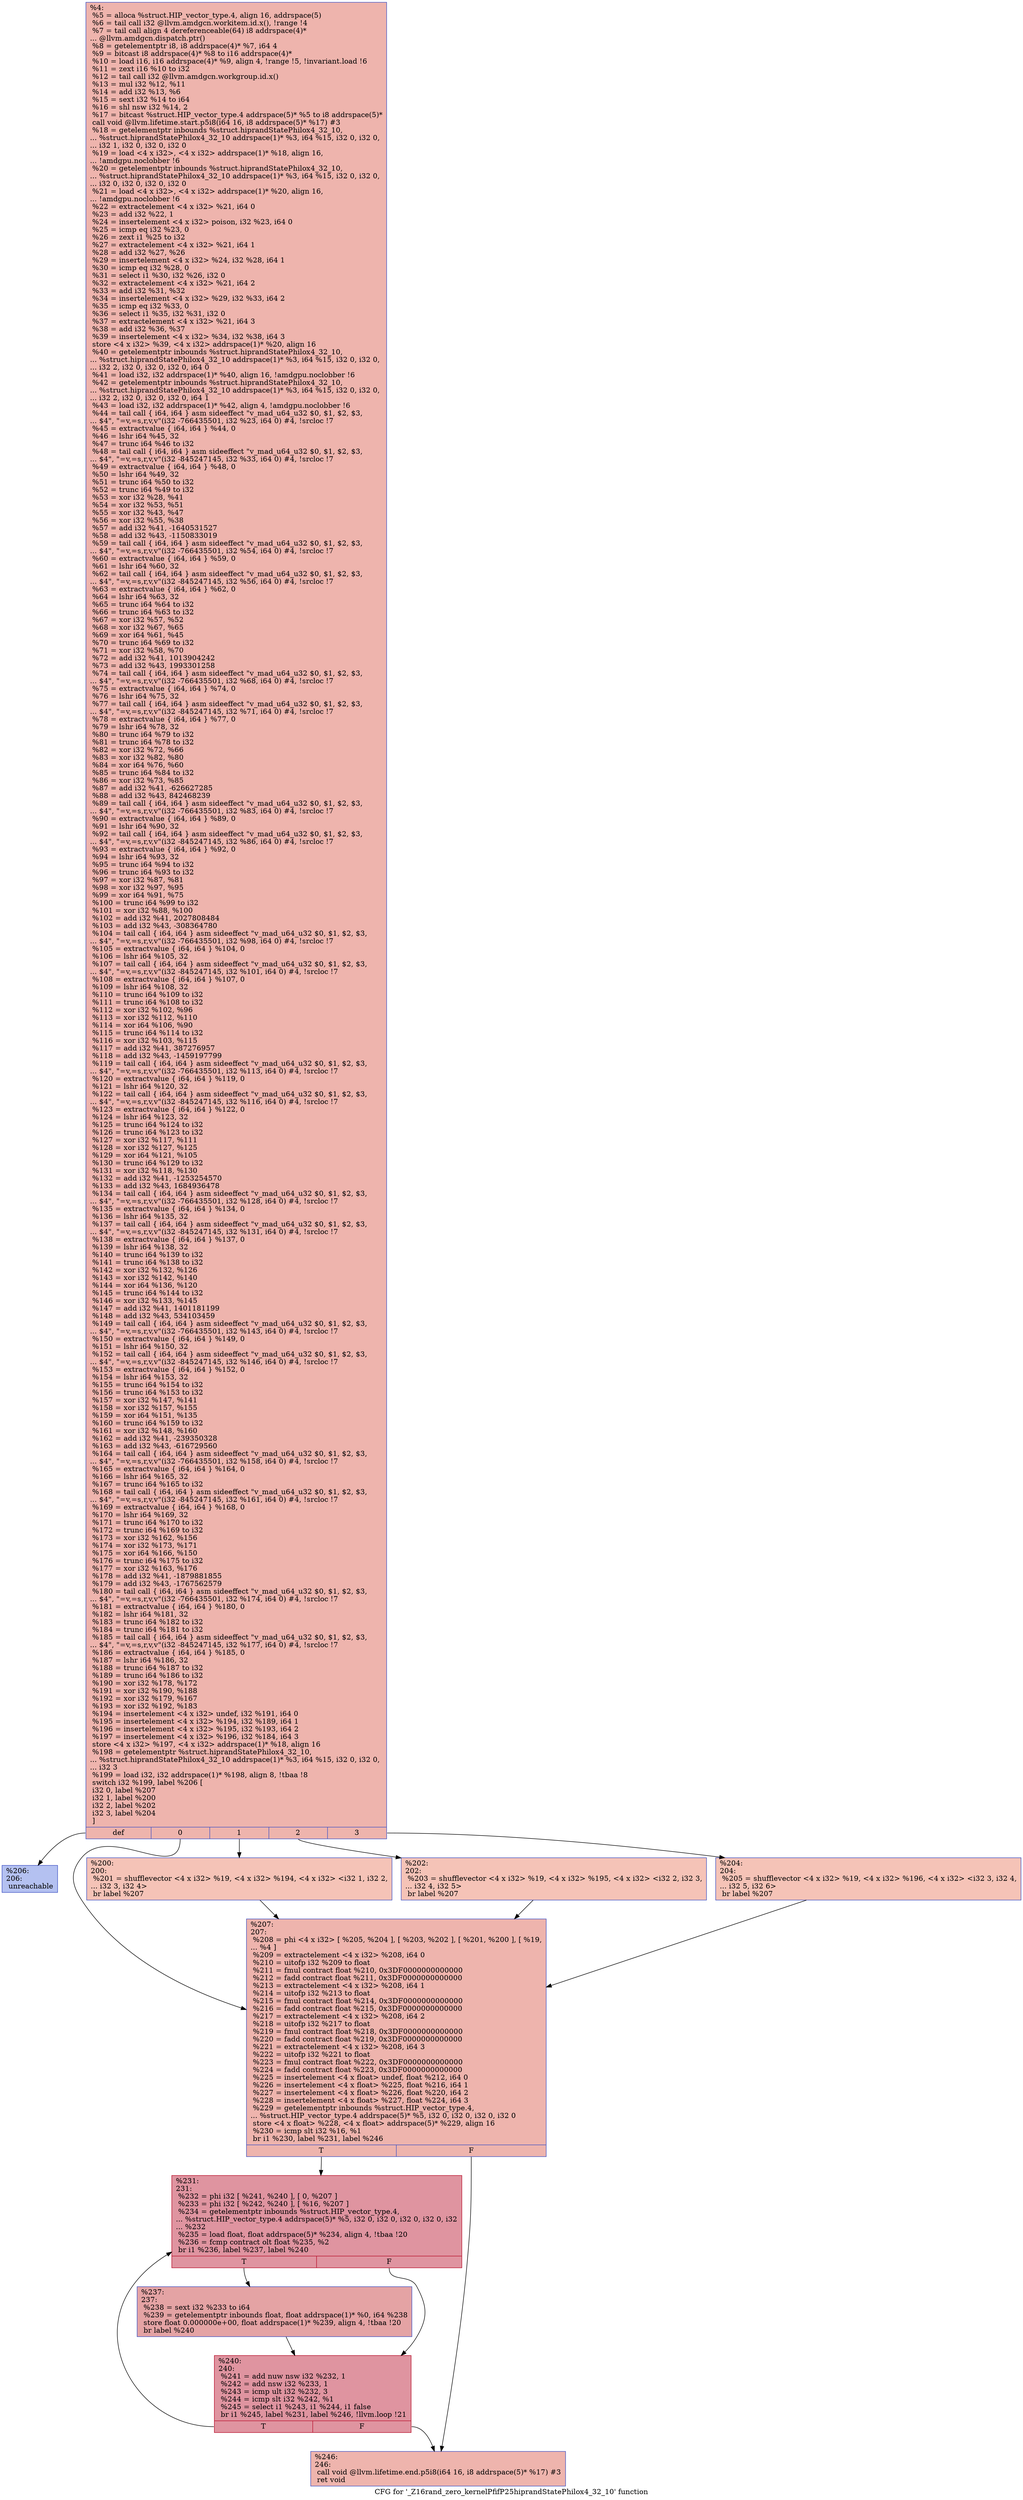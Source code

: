 digraph "CFG for '_Z16rand_zero_kernelPfifP25hiprandStatePhilox4_32_10' function" {
	label="CFG for '_Z16rand_zero_kernelPfifP25hiprandStatePhilox4_32_10' function";

	Node0x49f6640 [shape=record,color="#3d50c3ff", style=filled, fillcolor="#d8564670",label="{%4:\l  %5 = alloca %struct.HIP_vector_type.4, align 16, addrspace(5)\l  %6 = tail call i32 @llvm.amdgcn.workitem.id.x(), !range !4\l  %7 = tail call align 4 dereferenceable(64) i8 addrspace(4)*\l... @llvm.amdgcn.dispatch.ptr()\l  %8 = getelementptr i8, i8 addrspace(4)* %7, i64 4\l  %9 = bitcast i8 addrspace(4)* %8 to i16 addrspace(4)*\l  %10 = load i16, i16 addrspace(4)* %9, align 4, !range !5, !invariant.load !6\l  %11 = zext i16 %10 to i32\l  %12 = tail call i32 @llvm.amdgcn.workgroup.id.x()\l  %13 = mul i32 %12, %11\l  %14 = add i32 %13, %6\l  %15 = sext i32 %14 to i64\l  %16 = shl nsw i32 %14, 2\l  %17 = bitcast %struct.HIP_vector_type.4 addrspace(5)* %5 to i8 addrspace(5)*\l  call void @llvm.lifetime.start.p5i8(i64 16, i8 addrspace(5)* %17) #3\l  %18 = getelementptr inbounds %struct.hiprandStatePhilox4_32_10,\l... %struct.hiprandStatePhilox4_32_10 addrspace(1)* %3, i64 %15, i32 0, i32 0,\l... i32 1, i32 0, i32 0, i32 0\l  %19 = load \<4 x i32\>, \<4 x i32\> addrspace(1)* %18, align 16,\l... !amdgpu.noclobber !6\l  %20 = getelementptr inbounds %struct.hiprandStatePhilox4_32_10,\l... %struct.hiprandStatePhilox4_32_10 addrspace(1)* %3, i64 %15, i32 0, i32 0,\l... i32 0, i32 0, i32 0, i32 0\l  %21 = load \<4 x i32\>, \<4 x i32\> addrspace(1)* %20, align 16,\l... !amdgpu.noclobber !6\l  %22 = extractelement \<4 x i32\> %21, i64 0\l  %23 = add i32 %22, 1\l  %24 = insertelement \<4 x i32\> poison, i32 %23, i64 0\l  %25 = icmp eq i32 %23, 0\l  %26 = zext i1 %25 to i32\l  %27 = extractelement \<4 x i32\> %21, i64 1\l  %28 = add i32 %27, %26\l  %29 = insertelement \<4 x i32\> %24, i32 %28, i64 1\l  %30 = icmp eq i32 %28, 0\l  %31 = select i1 %30, i32 %26, i32 0\l  %32 = extractelement \<4 x i32\> %21, i64 2\l  %33 = add i32 %31, %32\l  %34 = insertelement \<4 x i32\> %29, i32 %33, i64 2\l  %35 = icmp eq i32 %33, 0\l  %36 = select i1 %35, i32 %31, i32 0\l  %37 = extractelement \<4 x i32\> %21, i64 3\l  %38 = add i32 %36, %37\l  %39 = insertelement \<4 x i32\> %34, i32 %38, i64 3\l  store \<4 x i32\> %39, \<4 x i32\> addrspace(1)* %20, align 16\l  %40 = getelementptr inbounds %struct.hiprandStatePhilox4_32_10,\l... %struct.hiprandStatePhilox4_32_10 addrspace(1)* %3, i64 %15, i32 0, i32 0,\l... i32 2, i32 0, i32 0, i32 0, i64 0\l  %41 = load i32, i32 addrspace(1)* %40, align 16, !amdgpu.noclobber !6\l  %42 = getelementptr inbounds %struct.hiprandStatePhilox4_32_10,\l... %struct.hiprandStatePhilox4_32_10 addrspace(1)* %3, i64 %15, i32 0, i32 0,\l... i32 2, i32 0, i32 0, i32 0, i64 1\l  %43 = load i32, i32 addrspace(1)* %42, align 4, !amdgpu.noclobber !6\l  %44 = tail call \{ i64, i64 \} asm sideeffect \"v_mad_u64_u32 $0, $1, $2, $3,\l... $4\", \"=v,=s,r,v,v\"(i32 -766435501, i32 %23, i64 0) #4, !srcloc !7\l  %45 = extractvalue \{ i64, i64 \} %44, 0\l  %46 = lshr i64 %45, 32\l  %47 = trunc i64 %46 to i32\l  %48 = tail call \{ i64, i64 \} asm sideeffect \"v_mad_u64_u32 $0, $1, $2, $3,\l... $4\", \"=v,=s,r,v,v\"(i32 -845247145, i32 %33, i64 0) #4, !srcloc !7\l  %49 = extractvalue \{ i64, i64 \} %48, 0\l  %50 = lshr i64 %49, 32\l  %51 = trunc i64 %50 to i32\l  %52 = trunc i64 %49 to i32\l  %53 = xor i32 %28, %41\l  %54 = xor i32 %53, %51\l  %55 = xor i32 %43, %47\l  %56 = xor i32 %55, %38\l  %57 = add i32 %41, -1640531527\l  %58 = add i32 %43, -1150833019\l  %59 = tail call \{ i64, i64 \} asm sideeffect \"v_mad_u64_u32 $0, $1, $2, $3,\l... $4\", \"=v,=s,r,v,v\"(i32 -766435501, i32 %54, i64 0) #4, !srcloc !7\l  %60 = extractvalue \{ i64, i64 \} %59, 0\l  %61 = lshr i64 %60, 32\l  %62 = tail call \{ i64, i64 \} asm sideeffect \"v_mad_u64_u32 $0, $1, $2, $3,\l... $4\", \"=v,=s,r,v,v\"(i32 -845247145, i32 %56, i64 0) #4, !srcloc !7\l  %63 = extractvalue \{ i64, i64 \} %62, 0\l  %64 = lshr i64 %63, 32\l  %65 = trunc i64 %64 to i32\l  %66 = trunc i64 %63 to i32\l  %67 = xor i32 %57, %52\l  %68 = xor i32 %67, %65\l  %69 = xor i64 %61, %45\l  %70 = trunc i64 %69 to i32\l  %71 = xor i32 %58, %70\l  %72 = add i32 %41, 1013904242\l  %73 = add i32 %43, 1993301258\l  %74 = tail call \{ i64, i64 \} asm sideeffect \"v_mad_u64_u32 $0, $1, $2, $3,\l... $4\", \"=v,=s,r,v,v\"(i32 -766435501, i32 %68, i64 0) #4, !srcloc !7\l  %75 = extractvalue \{ i64, i64 \} %74, 0\l  %76 = lshr i64 %75, 32\l  %77 = tail call \{ i64, i64 \} asm sideeffect \"v_mad_u64_u32 $0, $1, $2, $3,\l... $4\", \"=v,=s,r,v,v\"(i32 -845247145, i32 %71, i64 0) #4, !srcloc !7\l  %78 = extractvalue \{ i64, i64 \} %77, 0\l  %79 = lshr i64 %78, 32\l  %80 = trunc i64 %79 to i32\l  %81 = trunc i64 %78 to i32\l  %82 = xor i32 %72, %66\l  %83 = xor i32 %82, %80\l  %84 = xor i64 %76, %60\l  %85 = trunc i64 %84 to i32\l  %86 = xor i32 %73, %85\l  %87 = add i32 %41, -626627285\l  %88 = add i32 %43, 842468239\l  %89 = tail call \{ i64, i64 \} asm sideeffect \"v_mad_u64_u32 $0, $1, $2, $3,\l... $4\", \"=v,=s,r,v,v\"(i32 -766435501, i32 %83, i64 0) #4, !srcloc !7\l  %90 = extractvalue \{ i64, i64 \} %89, 0\l  %91 = lshr i64 %90, 32\l  %92 = tail call \{ i64, i64 \} asm sideeffect \"v_mad_u64_u32 $0, $1, $2, $3,\l... $4\", \"=v,=s,r,v,v\"(i32 -845247145, i32 %86, i64 0) #4, !srcloc !7\l  %93 = extractvalue \{ i64, i64 \} %92, 0\l  %94 = lshr i64 %93, 32\l  %95 = trunc i64 %94 to i32\l  %96 = trunc i64 %93 to i32\l  %97 = xor i32 %87, %81\l  %98 = xor i32 %97, %95\l  %99 = xor i64 %91, %75\l  %100 = trunc i64 %99 to i32\l  %101 = xor i32 %88, %100\l  %102 = add i32 %41, 2027808484\l  %103 = add i32 %43, -308364780\l  %104 = tail call \{ i64, i64 \} asm sideeffect \"v_mad_u64_u32 $0, $1, $2, $3,\l... $4\", \"=v,=s,r,v,v\"(i32 -766435501, i32 %98, i64 0) #4, !srcloc !7\l  %105 = extractvalue \{ i64, i64 \} %104, 0\l  %106 = lshr i64 %105, 32\l  %107 = tail call \{ i64, i64 \} asm sideeffect \"v_mad_u64_u32 $0, $1, $2, $3,\l... $4\", \"=v,=s,r,v,v\"(i32 -845247145, i32 %101, i64 0) #4, !srcloc !7\l  %108 = extractvalue \{ i64, i64 \} %107, 0\l  %109 = lshr i64 %108, 32\l  %110 = trunc i64 %109 to i32\l  %111 = trunc i64 %108 to i32\l  %112 = xor i32 %102, %96\l  %113 = xor i32 %112, %110\l  %114 = xor i64 %106, %90\l  %115 = trunc i64 %114 to i32\l  %116 = xor i32 %103, %115\l  %117 = add i32 %41, 387276957\l  %118 = add i32 %43, -1459197799\l  %119 = tail call \{ i64, i64 \} asm sideeffect \"v_mad_u64_u32 $0, $1, $2, $3,\l... $4\", \"=v,=s,r,v,v\"(i32 -766435501, i32 %113, i64 0) #4, !srcloc !7\l  %120 = extractvalue \{ i64, i64 \} %119, 0\l  %121 = lshr i64 %120, 32\l  %122 = tail call \{ i64, i64 \} asm sideeffect \"v_mad_u64_u32 $0, $1, $2, $3,\l... $4\", \"=v,=s,r,v,v\"(i32 -845247145, i32 %116, i64 0) #4, !srcloc !7\l  %123 = extractvalue \{ i64, i64 \} %122, 0\l  %124 = lshr i64 %123, 32\l  %125 = trunc i64 %124 to i32\l  %126 = trunc i64 %123 to i32\l  %127 = xor i32 %117, %111\l  %128 = xor i32 %127, %125\l  %129 = xor i64 %121, %105\l  %130 = trunc i64 %129 to i32\l  %131 = xor i32 %118, %130\l  %132 = add i32 %41, -1253254570\l  %133 = add i32 %43, 1684936478\l  %134 = tail call \{ i64, i64 \} asm sideeffect \"v_mad_u64_u32 $0, $1, $2, $3,\l... $4\", \"=v,=s,r,v,v\"(i32 -766435501, i32 %128, i64 0) #4, !srcloc !7\l  %135 = extractvalue \{ i64, i64 \} %134, 0\l  %136 = lshr i64 %135, 32\l  %137 = tail call \{ i64, i64 \} asm sideeffect \"v_mad_u64_u32 $0, $1, $2, $3,\l... $4\", \"=v,=s,r,v,v\"(i32 -845247145, i32 %131, i64 0) #4, !srcloc !7\l  %138 = extractvalue \{ i64, i64 \} %137, 0\l  %139 = lshr i64 %138, 32\l  %140 = trunc i64 %139 to i32\l  %141 = trunc i64 %138 to i32\l  %142 = xor i32 %132, %126\l  %143 = xor i32 %142, %140\l  %144 = xor i64 %136, %120\l  %145 = trunc i64 %144 to i32\l  %146 = xor i32 %133, %145\l  %147 = add i32 %41, 1401181199\l  %148 = add i32 %43, 534103459\l  %149 = tail call \{ i64, i64 \} asm sideeffect \"v_mad_u64_u32 $0, $1, $2, $3,\l... $4\", \"=v,=s,r,v,v\"(i32 -766435501, i32 %143, i64 0) #4, !srcloc !7\l  %150 = extractvalue \{ i64, i64 \} %149, 0\l  %151 = lshr i64 %150, 32\l  %152 = tail call \{ i64, i64 \} asm sideeffect \"v_mad_u64_u32 $0, $1, $2, $3,\l... $4\", \"=v,=s,r,v,v\"(i32 -845247145, i32 %146, i64 0) #4, !srcloc !7\l  %153 = extractvalue \{ i64, i64 \} %152, 0\l  %154 = lshr i64 %153, 32\l  %155 = trunc i64 %154 to i32\l  %156 = trunc i64 %153 to i32\l  %157 = xor i32 %147, %141\l  %158 = xor i32 %157, %155\l  %159 = xor i64 %151, %135\l  %160 = trunc i64 %159 to i32\l  %161 = xor i32 %148, %160\l  %162 = add i32 %41, -239350328\l  %163 = add i32 %43, -616729560\l  %164 = tail call \{ i64, i64 \} asm sideeffect \"v_mad_u64_u32 $0, $1, $2, $3,\l... $4\", \"=v,=s,r,v,v\"(i32 -766435501, i32 %158, i64 0) #4, !srcloc !7\l  %165 = extractvalue \{ i64, i64 \} %164, 0\l  %166 = lshr i64 %165, 32\l  %167 = trunc i64 %165 to i32\l  %168 = tail call \{ i64, i64 \} asm sideeffect \"v_mad_u64_u32 $0, $1, $2, $3,\l... $4\", \"=v,=s,r,v,v\"(i32 -845247145, i32 %161, i64 0) #4, !srcloc !7\l  %169 = extractvalue \{ i64, i64 \} %168, 0\l  %170 = lshr i64 %169, 32\l  %171 = trunc i64 %170 to i32\l  %172 = trunc i64 %169 to i32\l  %173 = xor i32 %162, %156\l  %174 = xor i32 %173, %171\l  %175 = xor i64 %166, %150\l  %176 = trunc i64 %175 to i32\l  %177 = xor i32 %163, %176\l  %178 = add i32 %41, -1879881855\l  %179 = add i32 %43, -1767562579\l  %180 = tail call \{ i64, i64 \} asm sideeffect \"v_mad_u64_u32 $0, $1, $2, $3,\l... $4\", \"=v,=s,r,v,v\"(i32 -766435501, i32 %174, i64 0) #4, !srcloc !7\l  %181 = extractvalue \{ i64, i64 \} %180, 0\l  %182 = lshr i64 %181, 32\l  %183 = trunc i64 %182 to i32\l  %184 = trunc i64 %181 to i32\l  %185 = tail call \{ i64, i64 \} asm sideeffect \"v_mad_u64_u32 $0, $1, $2, $3,\l... $4\", \"=v,=s,r,v,v\"(i32 -845247145, i32 %177, i64 0) #4, !srcloc !7\l  %186 = extractvalue \{ i64, i64 \} %185, 0\l  %187 = lshr i64 %186, 32\l  %188 = trunc i64 %187 to i32\l  %189 = trunc i64 %186 to i32\l  %190 = xor i32 %178, %172\l  %191 = xor i32 %190, %188\l  %192 = xor i32 %179, %167\l  %193 = xor i32 %192, %183\l  %194 = insertelement \<4 x i32\> undef, i32 %191, i64 0\l  %195 = insertelement \<4 x i32\> %194, i32 %189, i64 1\l  %196 = insertelement \<4 x i32\> %195, i32 %193, i64 2\l  %197 = insertelement \<4 x i32\> %196, i32 %184, i64 3\l  store \<4 x i32\> %197, \<4 x i32\> addrspace(1)* %18, align 16\l  %198 = getelementptr %struct.hiprandStatePhilox4_32_10,\l... %struct.hiprandStatePhilox4_32_10 addrspace(1)* %3, i64 %15, i32 0, i32 0,\l... i32 3\l  %199 = load i32, i32 addrspace(1)* %198, align 8, !tbaa !8\l  switch i32 %199, label %206 [\l    i32 0, label %207\l    i32 1, label %200\l    i32 2, label %202\l    i32 3, label %204\l  ]\l|{<s0>def|<s1>0|<s2>1|<s3>2|<s4>3}}"];
	Node0x49f6640:s0 -> Node0x4a02880;
	Node0x49f6640:s1 -> Node0x4a028d0;
	Node0x49f6640:s2 -> Node0x4a02960;
	Node0x49f6640:s3 -> Node0x4a029f0;
	Node0x49f6640:s4 -> Node0x4a02a80;
	Node0x4a02960 [shape=record,color="#3d50c3ff", style=filled, fillcolor="#e8765c70",label="{%200:\l200:                                              \l  %201 = shufflevector \<4 x i32\> %19, \<4 x i32\> %194, \<4 x i32\> \<i32 1, i32 2,\l... i32 3, i32 4\>\l  br label %207\l}"];
	Node0x4a02960 -> Node0x4a028d0;
	Node0x4a029f0 [shape=record,color="#3d50c3ff", style=filled, fillcolor="#e8765c70",label="{%202:\l202:                                              \l  %203 = shufflevector \<4 x i32\> %19, \<4 x i32\> %195, \<4 x i32\> \<i32 2, i32 3,\l... i32 4, i32 5\>\l  br label %207\l}"];
	Node0x4a029f0 -> Node0x4a028d0;
	Node0x4a02a80 [shape=record,color="#3d50c3ff", style=filled, fillcolor="#e8765c70",label="{%204:\l204:                                              \l  %205 = shufflevector \<4 x i32\> %19, \<4 x i32\> %196, \<4 x i32\> \<i32 3, i32 4,\l... i32 5, i32 6\>\l  br label %207\l}"];
	Node0x4a02a80 -> Node0x4a028d0;
	Node0x4a02880 [shape=record,color="#3d50c3ff", style=filled, fillcolor="#5572df70",label="{%206:\l206:                                              \l  unreachable\l}"];
	Node0x4a028d0 [shape=record,color="#3d50c3ff", style=filled, fillcolor="#d8564670",label="{%207:\l207:                                              \l  %208 = phi \<4 x i32\> [ %205, %204 ], [ %203, %202 ], [ %201, %200 ], [ %19,\l... %4 ]\l  %209 = extractelement \<4 x i32\> %208, i64 0\l  %210 = uitofp i32 %209 to float\l  %211 = fmul contract float %210, 0x3DF0000000000000\l  %212 = fadd contract float %211, 0x3DF0000000000000\l  %213 = extractelement \<4 x i32\> %208, i64 1\l  %214 = uitofp i32 %213 to float\l  %215 = fmul contract float %214, 0x3DF0000000000000\l  %216 = fadd contract float %215, 0x3DF0000000000000\l  %217 = extractelement \<4 x i32\> %208, i64 2\l  %218 = uitofp i32 %217 to float\l  %219 = fmul contract float %218, 0x3DF0000000000000\l  %220 = fadd contract float %219, 0x3DF0000000000000\l  %221 = extractelement \<4 x i32\> %208, i64 3\l  %222 = uitofp i32 %221 to float\l  %223 = fmul contract float %222, 0x3DF0000000000000\l  %224 = fadd contract float %223, 0x3DF0000000000000\l  %225 = insertelement \<4 x float\> undef, float %212, i64 0\l  %226 = insertelement \<4 x float\> %225, float %216, i64 1\l  %227 = insertelement \<4 x float\> %226, float %220, i64 2\l  %228 = insertelement \<4 x float\> %227, float %224, i64 3\l  %229 = getelementptr inbounds %struct.HIP_vector_type.4,\l... %struct.HIP_vector_type.4 addrspace(5)* %5, i32 0, i32 0, i32 0, i32 0\l  store \<4 x float\> %228, \<4 x float\> addrspace(5)* %229, align 16\l  %230 = icmp slt i32 %16, %1\l  br i1 %230, label %231, label %246\l|{<s0>T|<s1>F}}"];
	Node0x4a028d0:s0 -> Node0x4a04ad0;
	Node0x4a028d0:s1 -> Node0x4a04b20;
	Node0x4a04ad0 [shape=record,color="#b70d28ff", style=filled, fillcolor="#b70d2870",label="{%231:\l231:                                              \l  %232 = phi i32 [ %241, %240 ], [ 0, %207 ]\l  %233 = phi i32 [ %242, %240 ], [ %16, %207 ]\l  %234 = getelementptr inbounds %struct.HIP_vector_type.4,\l... %struct.HIP_vector_type.4 addrspace(5)* %5, i32 0, i32 0, i32 0, i32 0, i32\l... %232\l  %235 = load float, float addrspace(5)* %234, align 4, !tbaa !20\l  %236 = fcmp contract olt float %235, %2\l  br i1 %236, label %237, label %240\l|{<s0>T|<s1>F}}"];
	Node0x4a04ad0:s0 -> Node0x4a05280;
	Node0x4a04ad0:s1 -> Node0x4a04c90;
	Node0x4a05280 [shape=record,color="#3d50c3ff", style=filled, fillcolor="#c32e3170",label="{%237:\l237:                                              \l  %238 = sext i32 %233 to i64\l  %239 = getelementptr inbounds float, float addrspace(1)* %0, i64 %238\l  store float 0.000000e+00, float addrspace(1)* %239, align 4, !tbaa !20\l  br label %240\l}"];
	Node0x4a05280 -> Node0x4a04c90;
	Node0x4a04c90 [shape=record,color="#b70d28ff", style=filled, fillcolor="#b70d2870",label="{%240:\l240:                                              \l  %241 = add nuw nsw i32 %232, 1\l  %242 = add nsw i32 %233, 1\l  %243 = icmp ult i32 %232, 3\l  %244 = icmp slt i32 %242, %1\l  %245 = select i1 %243, i1 %244, i1 false\l  br i1 %245, label %231, label %246, !llvm.loop !21\l|{<s0>T|<s1>F}}"];
	Node0x4a04c90:s0 -> Node0x4a04ad0;
	Node0x4a04c90:s1 -> Node0x4a04b20;
	Node0x4a04b20 [shape=record,color="#3d50c3ff", style=filled, fillcolor="#d8564670",label="{%246:\l246:                                              \l  call void @llvm.lifetime.end.p5i8(i64 16, i8 addrspace(5)* %17) #3\l  ret void\l}"];
}
